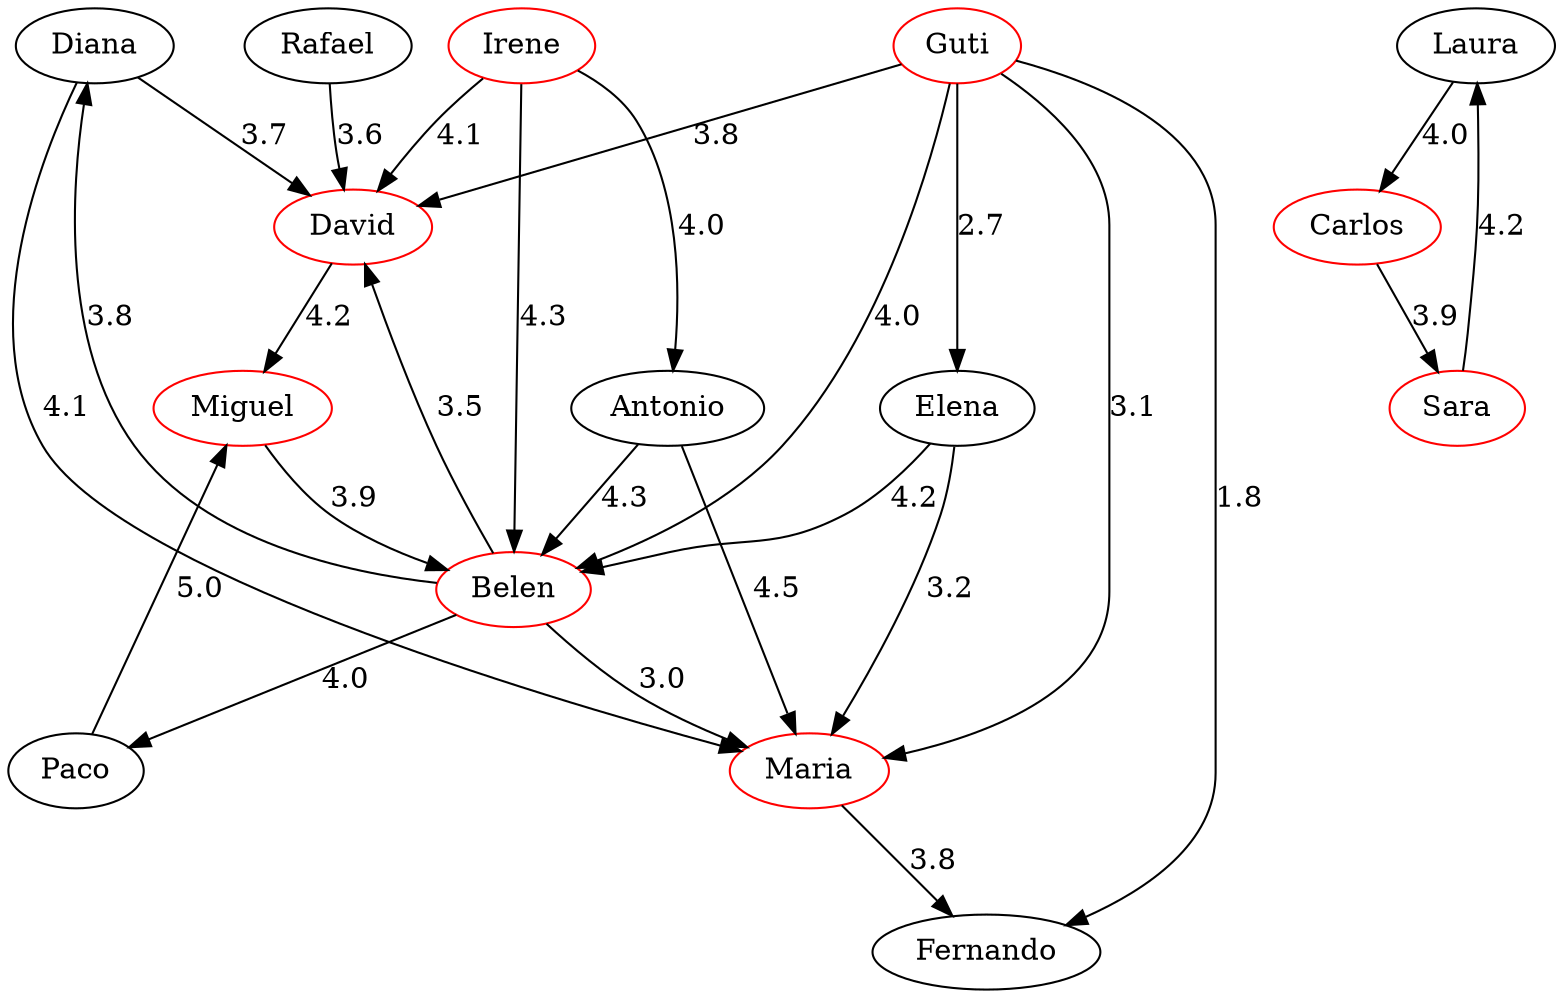 strict digraph G {
  1 [ label="Diana" ];
  2 [ color="red" label="Guti" ];
  3 [ color="red" label="David" ];
  4 [ color="red" label="Miguel" ];
  5 [ color="red" label="Belen" ];
  6 [ label="Rafael" ];
  7 [ label="Paco" ];
  8 [ label="Elena" ];
  9 [ label="Fernando" ];
  10 [ color="red" label="Irene" ];
  11 [ label="Antonio" ];
  12 [ color="red" label="Maria" ];
  13 [ label="Laura" ];
  14 [ color="red" label="Carlos" ];
  15 [ color="red" label="Sara" ];
  2 -> 5 [ color="black" label="4.0" ];
  1 -> 3 [ color="black" label="3.7" ];
  3 -> 4 [ color="black" label="4.2" ];
  5 -> 1 [ color="black" label="3.8" ];
  1 -> 12 [ color="black" label="4.1" ];
  10 -> 5 [ color="black" label="4.3" ];
  2 -> 3 [ color="black" label="3.8" ];
  2 -> 8 [ color="black" label="2.7" ];
  2 -> 12 [ color="black" label="3.1" ];
  11 -> 12 [ color="black" label="4.5" ];
  2 -> 9 [ color="black" label="1.8" ];
  4 -> 5 [ color="black" label="3.9" ];
  5 -> 7 [ color="black" label="4.0" ];
  5 -> 12 [ color="black" label="3.0" ];
  6 -> 3 [ color="black" label="3.6" ];
  8 -> 5 [ color="black" label="4.2" ];
  5 -> 3 [ color="black" label="3.5" ];
  10 -> 11 [ color="black" label="4.0" ];
  7 -> 4 [ color="black" label="5.0" ];
  11 -> 5 [ color="black" label="4.3" ];
  12 -> 9 [ color="black" label="3.8" ];
  10 -> 3 [ color="black" label="4.1" ];
  8 -> 12 [ color="black" label="3.2" ];
  13 -> 14 [ color="black" label="4.0" ];
  14 -> 15 [ color="black" label="3.9" ];
  15 -> 13 [ color="black" label="4.2" ];
}
